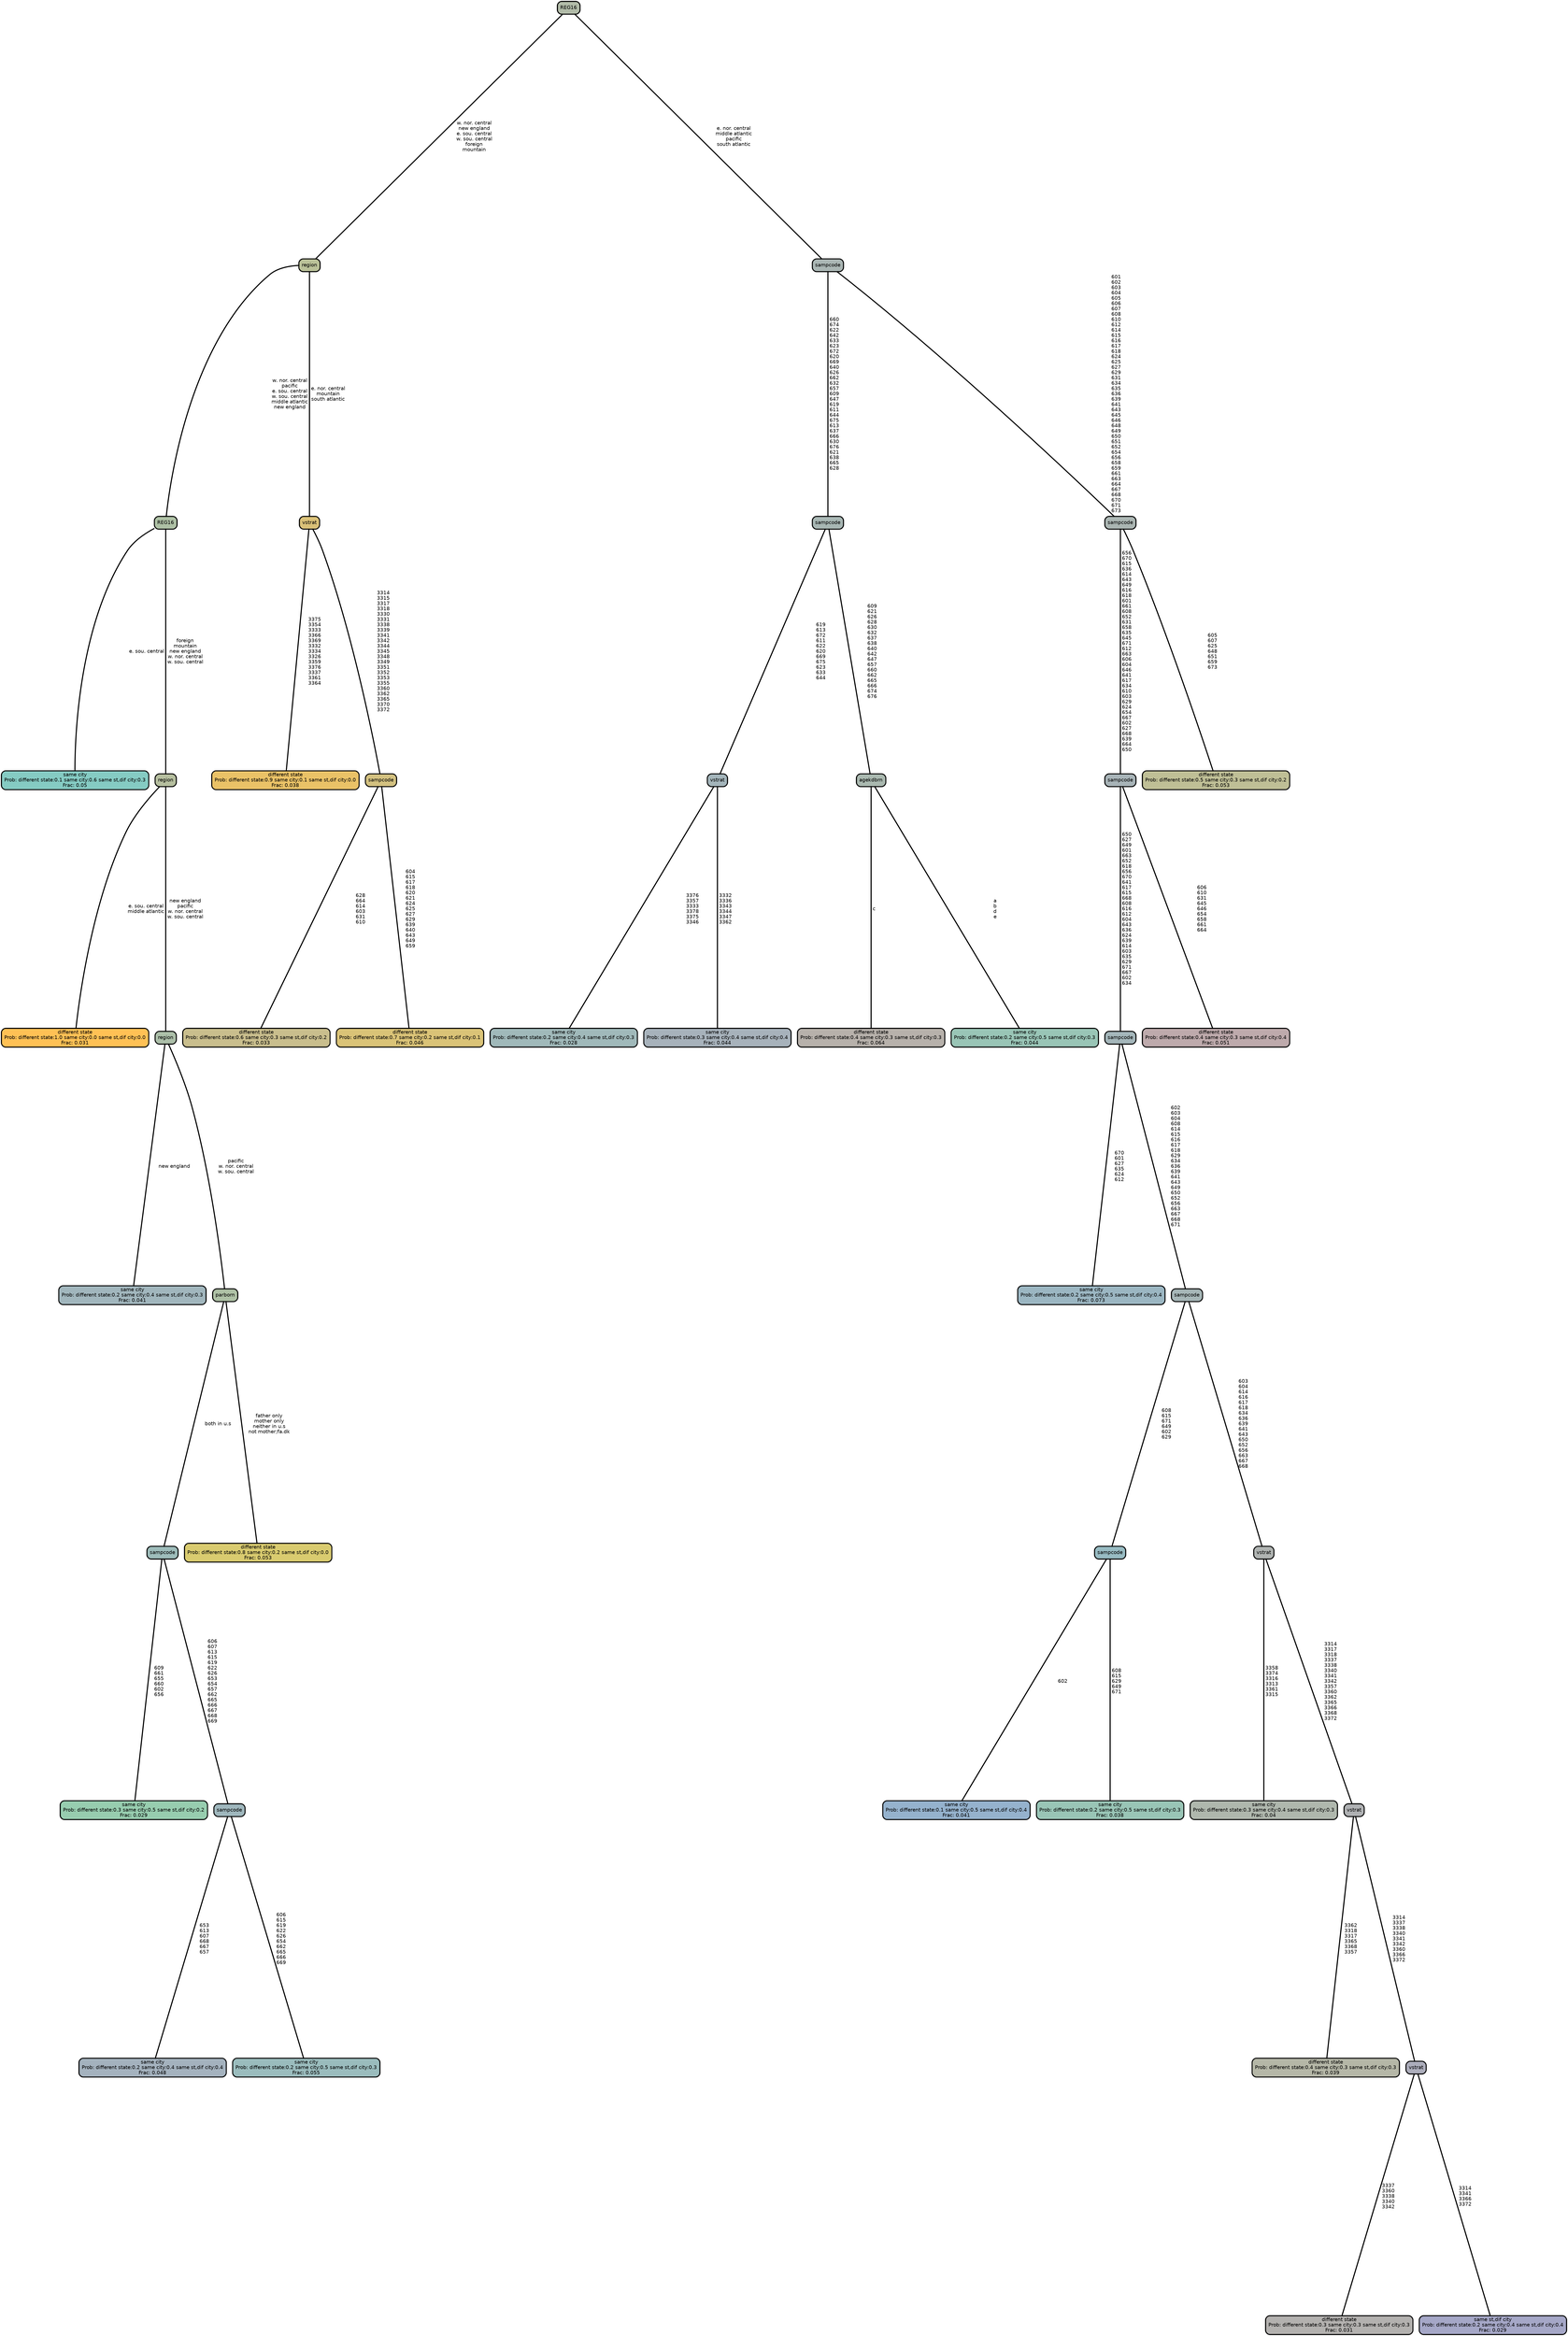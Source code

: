 graph Tree {
node [shape=box, style="filled, rounded",color="black",penwidth="3",fontcolor="black",                 fontname=helvetica] ;
graph [ranksep="0 equally", splines=straight,                 bgcolor=transparent, dpi=200] ;
edge [fontname=helvetica, color=black] ;
0 [label="same city
Prob: different state:0.1 same city:0.6 same st,dif city:0.3
Frac: 0.05", fillcolor="#85cbc3"] ;
1 [label="REG16", fillcolor="#aec1a5"] ;
2 [label="different state
Prob: different state:1.0 same city:0.0 same st,dif city:0.0
Frac: 0.031", fillcolor="#ffc155"] ;
3 [label="region", fillcolor="#b6bf9f"] ;
4 [label="same city
Prob: different state:0.2 same city:0.4 same st,dif city:0.3
Frac: 0.041", fillcolor="#a1b6bd"] ;
5 [label="region", fillcolor="#acbfa9"] ;
6 [label="same city
Prob: different state:0.3 same city:0.5 same st,dif city:0.2
Frac: 0.029", fillcolor="#97cdaf"] ;
7 [label="sampcode", fillcolor="#9dbcba"] ;
8 [label="same city
Prob: different state:0.2 same city:0.4 same st,dif city:0.4
Frac: 0.048", fillcolor="#a4b2be"] ;
9 [label="sampcode", fillcolor="#9fb7bd"] ;
10 [label="same city
Prob: different state:0.2 same city:0.5 same st,dif city:0.3
Frac: 0.055", fillcolor="#9abcbd"] ;
11 [label="parborn", fillcolor="#aec1a5"] ;
12 [label="different state
Prob: different state:0.8 same city:0.2 same st,dif city:0.0
Frac: 0.053", fillcolor="#d9cb6f"] ;
13 [label="region", fillcolor="#bac198"] ;
14 [label="different state
Prob: different state:0.9 same city:0.1 same st,dif city:0.0
Frac: 0.038", fillcolor="#eac267"] ;
15 [label="vstrat", fillcolor="#dac178"] ;
16 [label="different state
Prob: different state:0.6 same city:0.3 same st,dif city:0.2
Frac: 0.033", fillcolor="#c9be8d"] ;
17 [label="sampcode", fillcolor="#d3c180"] ;
18 [label="different state
Prob: different state:0.7 same city:0.2 same st,dif city:0.1
Frac: 0.046", fillcolor="#dac377"] ;
19 [label="REG16", fillcolor="#b1bba8"] ;
20 [label="same city
Prob: different state:0.2 same city:0.4 same st,dif city:0.3
Frac: 0.028", fillcolor="#a0b9ba"] ;
21 [label="vstrat", fillcolor="#a4b5bb"] ;
22 [label="same city
Prob: different state:0.3 same city:0.4 same st,dif city:0.4
Frac: 0.044", fillcolor="#a7b2bb"] ;
23 [label="sampcode", fillcolor="#a8b7b4"] ;
24 [label="different state
Prob: different state:0.4 same city:0.3 same st,dif city:0.3
Frac: 0.064", fillcolor="#b7b1ab"] ;
25 [label="agekdbrn", fillcolor="#aab9b0"] ;
26 [label="same city
Prob: different state:0.2 same city:0.5 same st,dif city:0.3
Frac: 0.044", fillcolor="#99c5b6"] ;
27 [label="sampcode", fillcolor="#aab6b4"] ;
28 [label="same city
Prob: different state:0.2 same city:0.5 same st,dif city:0.4
Frac: 0.073", fillcolor="#9bb6c2"] ;
29 [label="sampcode", fillcolor="#a4b6ba"] ;
30 [label="same city
Prob: different state:0.1 same city:0.5 same st,dif city:0.4
Frac: 0.041", fillcolor="#95b2cd"] ;
31 [label="sampcode", fillcolor="#97bbc2"] ;
32 [label="same city
Prob: different state:0.2 same city:0.5 same st,dif city:0.3
Frac: 0.038", fillcolor="#99c5b6"] ;
33 [label="sampcode", fillcolor="#a6b6b7"] ;
34 [label="same city
Prob: different state:0.3 same city:0.4 same st,dif city:0.3
Frac: 0.04", fillcolor="#afb7ad"] ;
35 [label="vstrat", fillcolor="#afb3b1"] ;
36 [label="different state
Prob: different state:0.4 same city:0.3 same st,dif city:0.3
Frac: 0.039", fillcolor="#b5b7a7"] ;
37 [label="vstrat", fillcolor="#afb1b3"] ;
38 [label="different state
Prob: different state:0.3 same city:0.3 same st,dif city:0.3
Frac: 0.031", fillcolor="#b3b1af"] ;
39 [label="vstrat", fillcolor="#acadbb"] ;
40 [label="same st,dif city
Prob: different state:0.2 same city:0.4 same st,dif city:0.4
Frac: 0.029", fillcolor="#a5a7c7"] ;
41 [label="sampcode", fillcolor="#a8b4b8"] ;
42 [label="different state
Prob: different state:0.4 same city:0.3 same st,dif city:0.4
Frac: 0.051", fillcolor="#beaaac"] ;
43 [label="sampcode", fillcolor="#abb6b3"] ;
44 [label="different state
Prob: different state:0.5 same city:0.3 same st,dif city:0.2
Frac: 0.053", fillcolor="#bfbf96"] ;
1 -- 0 [label=" e. sou. central",penwidth=3] ;
1 -- 3 [label=" foreign\n mountain\n new england\n w. nor. central\n w. sou. central",penwidth=3] ;
3 -- 2 [label=" e. sou. central\n middle atlantic",penwidth=3] ;
3 -- 5 [label=" new england\n pacific\n w. nor. central\n w. sou. central",penwidth=3] ;
5 -- 4 [label=" new england",penwidth=3] ;
5 -- 11 [label=" pacific\n w. nor. central\n w. sou. central",penwidth=3] ;
7 -- 6 [label=" 609\n 661\n 655\n 660\n 602\n 656",penwidth=3] ;
7 -- 9 [label=" 606\n 607\n 613\n 615\n 619\n 622\n 626\n 653\n 654\n 657\n 662\n 665\n 666\n 667\n 668\n 669",penwidth=3] ;
9 -- 8 [label=" 653\n 613\n 607\n 668\n 667\n 657",penwidth=3] ;
9 -- 10 [label=" 606\n 615\n 619\n 622\n 626\n 654\n 662\n 665\n 666\n 669",penwidth=3] ;
11 -- 7 [label=" both in u.s",penwidth=3] ;
11 -- 12 [label=" father only\n mother only\n neither in u.s\n not mother;fa.dk",penwidth=3] ;
13 -- 1 [label=" w. nor. central\n pacific\n e. sou. central\n w. sou. central\n middle atlantic\n new england",penwidth=3] ;
13 -- 15 [label=" e. nor. central\n mountain\n south atlantic",penwidth=3] ;
15 -- 14 [label=" 3375\n 3354\n 3333\n 3366\n 3369\n 3332\n 3334\n 3326\n 3359\n 3376\n 3337\n 3361\n 3364",penwidth=3] ;
15 -- 17 [label=" 3314\n 3315\n 3317\n 3318\n 3330\n 3331\n 3338\n 3339\n 3341\n 3342\n 3344\n 3345\n 3348\n 3349\n 3351\n 3352\n 3353\n 3355\n 3360\n 3362\n 3365\n 3370\n 3372",penwidth=3] ;
17 -- 16 [label=" 628\n 664\n 614\n 603\n 631\n 610",penwidth=3] ;
17 -- 18 [label=" 604\n 615\n 617\n 618\n 620\n 621\n 624\n 625\n 627\n 629\n 639\n 640\n 643\n 649\n 659",penwidth=3] ;
19 -- 13 [label=" w. nor. central\n new england\n e. sou. central\n w. sou. central\n foreign\n mountain",penwidth=3] ;
19 -- 27 [label=" e. nor. central\n middle atlantic\n pacific\n south atlantic",penwidth=3] ;
21 -- 20 [label=" 3376\n 3357\n 3333\n 3378\n 3375\n 3346",penwidth=3] ;
21 -- 22 [label=" 3332\n 3336\n 3343\n 3344\n 3347\n 3362",penwidth=3] ;
23 -- 21 [label=" 619\n 613\n 672\n 611\n 622\n 620\n 669\n 675\n 623\n 633\n 644",penwidth=3] ;
23 -- 25 [label=" 609\n 621\n 626\n 628\n 630\n 632\n 637\n 638\n 640\n 642\n 647\n 657\n 660\n 662\n 665\n 666\n 674\n 676",penwidth=3] ;
25 -- 24 [label=" c",penwidth=3] ;
25 -- 26 [label=" a\n b\n d\n e",penwidth=3] ;
27 -- 23 [label=" 660\n 674\n 622\n 642\n 633\n 623\n 672\n 620\n 669\n 640\n 626\n 662\n 632\n 657\n 609\n 647\n 619\n 611\n 644\n 675\n 613\n 637\n 666\n 630\n 676\n 621\n 638\n 665\n 628",penwidth=3] ;
27 -- 43 [label=" 601\n 602\n 603\n 604\n 605\n 606\n 607\n 608\n 610\n 612\n 614\n 615\n 616\n 617\n 618\n 624\n 625\n 627\n 629\n 631\n 634\n 635\n 636\n 639\n 641\n 643\n 645\n 646\n 648\n 649\n 650\n 651\n 652\n 654\n 656\n 658\n 659\n 661\n 663\n 664\n 667\n 668\n 670\n 671\n 673",penwidth=3] ;
29 -- 28 [label=" 670\n 601\n 627\n 635\n 624\n 612",penwidth=3] ;
29 -- 33 [label=" 602\n 603\n 604\n 608\n 614\n 615\n 616\n 617\n 618\n 629\n 634\n 636\n 639\n 641\n 643\n 649\n 650\n 652\n 656\n 663\n 667\n 668\n 671",penwidth=3] ;
31 -- 30 [label=" 602",penwidth=3] ;
31 -- 32 [label=" 608\n 615\n 629\n 649\n 671",penwidth=3] ;
33 -- 31 [label=" 608\n 615\n 671\n 649\n 602\n 629",penwidth=3] ;
33 -- 35 [label=" 603\n 604\n 614\n 616\n 617\n 618\n 634\n 636\n 639\n 641\n 643\n 650\n 652\n 656\n 663\n 667\n 668",penwidth=3] ;
35 -- 34 [label=" 3358\n 3374\n 3316\n 3313\n 3361\n 3315",penwidth=3] ;
35 -- 37 [label=" 3314\n 3317\n 3318\n 3337\n 3338\n 3340\n 3341\n 3342\n 3357\n 3360\n 3362\n 3365\n 3366\n 3368\n 3372",penwidth=3] ;
37 -- 36 [label=" 3362\n 3318\n 3317\n 3365\n 3368\n 3357",penwidth=3] ;
37 -- 39 [label=" 3314\n 3337\n 3338\n 3340\n 3341\n 3342\n 3360\n 3366\n 3372",penwidth=3] ;
39 -- 38 [label=" 3337\n 3360\n 3338\n 3340\n 3342",penwidth=3] ;
39 -- 40 [label=" 3314\n 3341\n 3366\n 3372",penwidth=3] ;
41 -- 29 [label=" 650\n 627\n 649\n 601\n 663\n 652\n 618\n 656\n 670\n 641\n 617\n 615\n 668\n 608\n 616\n 612\n 604\n 643\n 636\n 624\n 639\n 614\n 603\n 635\n 629\n 671\n 667\n 602\n 634",penwidth=3] ;
41 -- 42 [label=" 606\n 610\n 631\n 645\n 646\n 654\n 658\n 661\n 664",penwidth=3] ;
43 -- 41 [label=" 656\n 670\n 615\n 636\n 614\n 643\n 649\n 616\n 618\n 601\n 661\n 608\n 652\n 631\n 658\n 635\n 645\n 671\n 612\n 663\n 606\n 604\n 646\n 641\n 617\n 634\n 610\n 603\n 629\n 624\n 654\n 667\n 602\n 627\n 668\n 639\n 664\n 650",penwidth=3] ;
43 -- 44 [label=" 605\n 607\n 625\n 648\n 651\n 659\n 673",penwidth=3] ;
{rank = same;}}